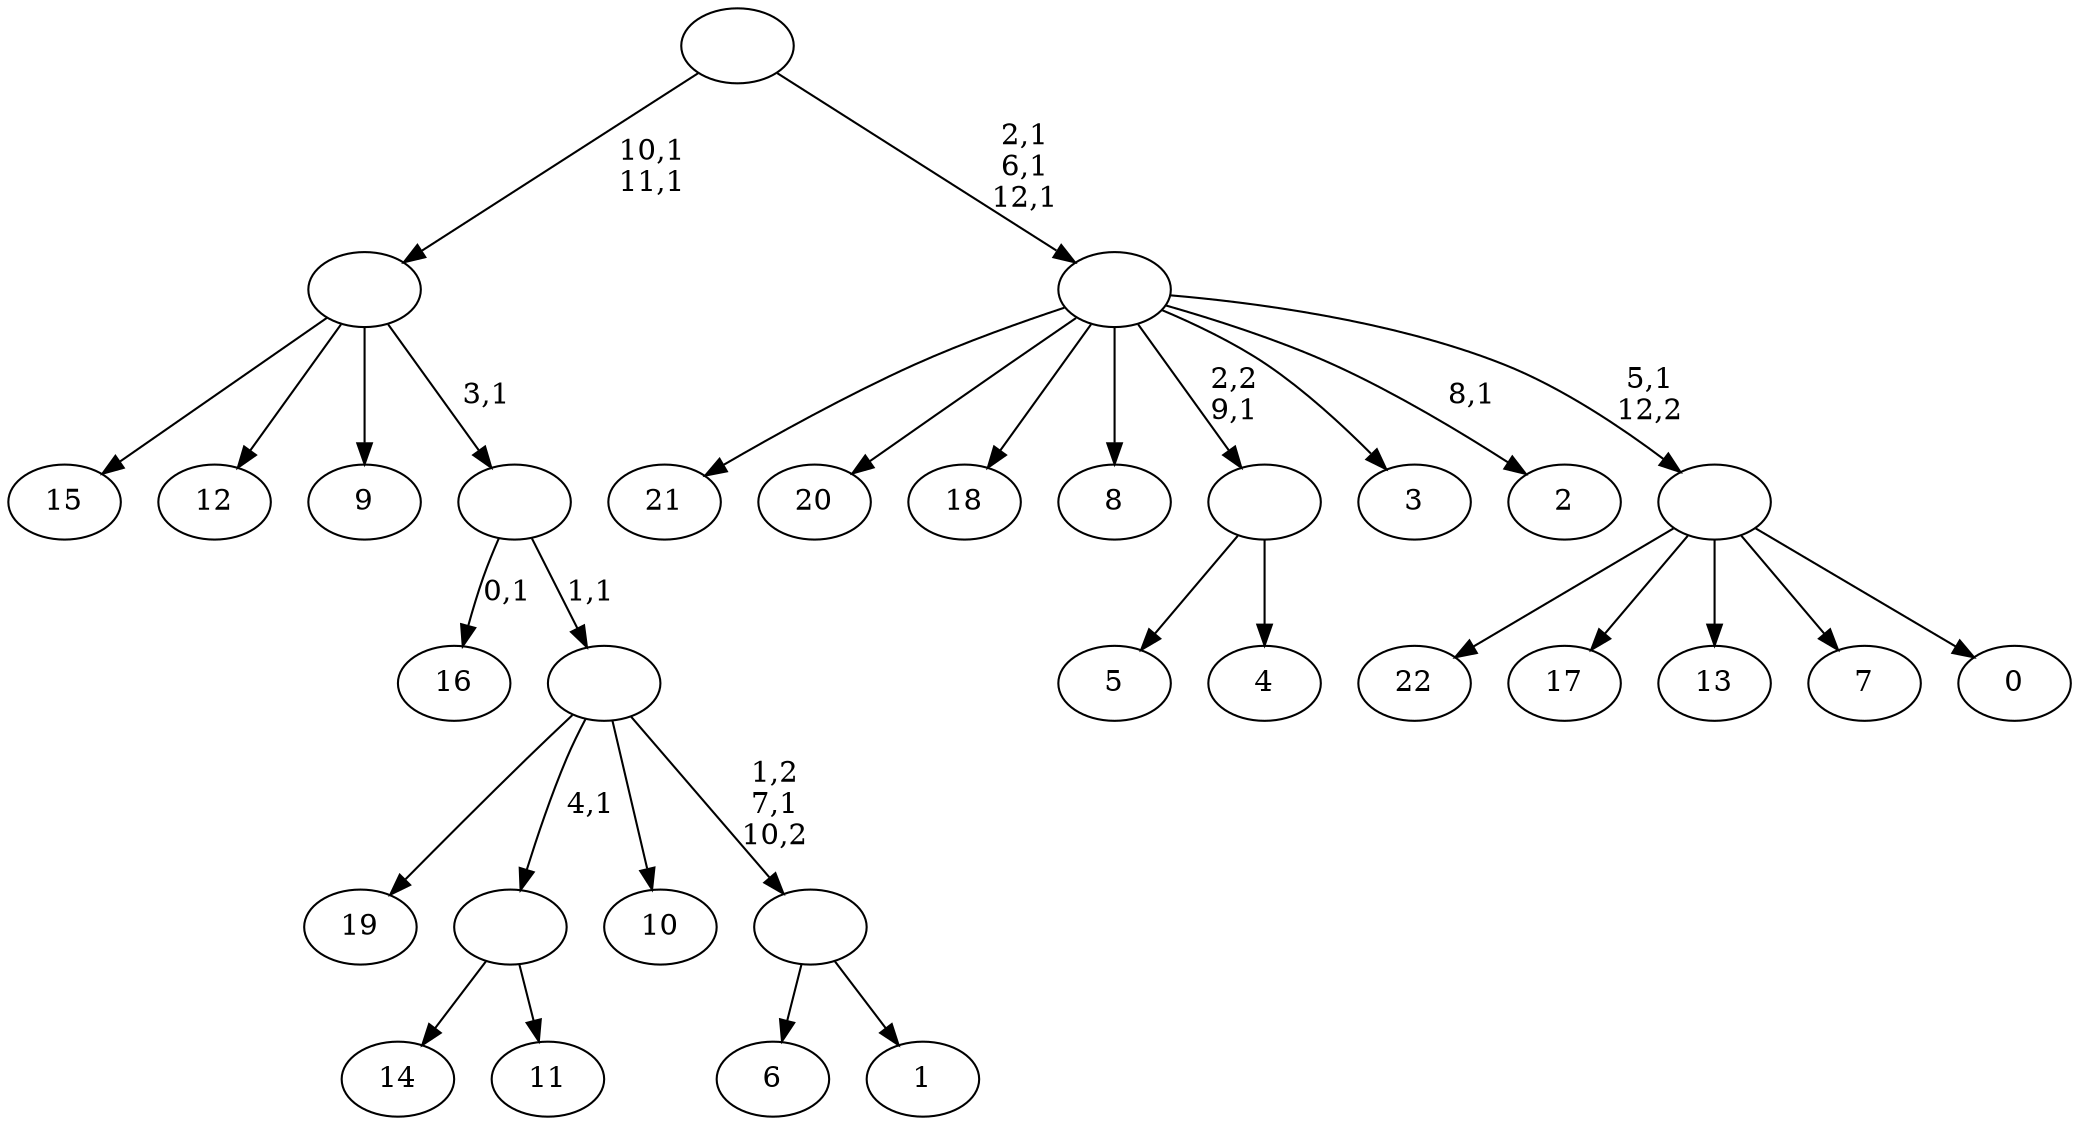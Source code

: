 digraph T {
	36 [label="22"]
	35 [label="21"]
	34 [label="20"]
	33 [label="19"]
	32 [label="18"]
	31 [label="17"]
	30 [label="16"]
	28 [label="15"]
	27 [label="14"]
	26 [label="13"]
	25 [label="12"]
	24 [label="11"]
	23 [label=""]
	22 [label="10"]
	21 [label="9"]
	20 [label="8"]
	19 [label="7"]
	18 [label="6"]
	17 [label="5"]
	16 [label="4"]
	15 [label=""]
	14 [label="3"]
	13 [label="2"]
	11 [label="1"]
	10 [label=""]
	9 [label=""]
	8 [label=""]
	7 [label=""]
	5 [label="0"]
	4 [label=""]
	3 [label=""]
	0 [label=""]
	23 -> 27 [label=""]
	23 -> 24 [label=""]
	15 -> 17 [label=""]
	15 -> 16 [label=""]
	10 -> 18 [label=""]
	10 -> 11 [label=""]
	9 -> 33 [label=""]
	9 -> 23 [label="4,1"]
	9 -> 22 [label=""]
	9 -> 10 [label="1,2\n7,1\n10,2"]
	8 -> 30 [label="0,1"]
	8 -> 9 [label="1,1"]
	7 -> 28 [label=""]
	7 -> 25 [label=""]
	7 -> 21 [label=""]
	7 -> 8 [label="3,1"]
	4 -> 36 [label=""]
	4 -> 31 [label=""]
	4 -> 26 [label=""]
	4 -> 19 [label=""]
	4 -> 5 [label=""]
	3 -> 13 [label="8,1"]
	3 -> 35 [label=""]
	3 -> 34 [label=""]
	3 -> 32 [label=""]
	3 -> 20 [label=""]
	3 -> 15 [label="2,2\n9,1"]
	3 -> 14 [label=""]
	3 -> 4 [label="5,1\n12,2"]
	0 -> 3 [label="2,1\n6,1\n12,1"]
	0 -> 7 [label="10,1\n11,1"]
}
